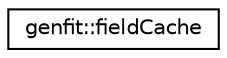 digraph "Graphical Class Hierarchy"
{
 // LATEX_PDF_SIZE
  edge [fontname="Helvetica",fontsize="10",labelfontname="Helvetica",labelfontsize="10"];
  node [fontname="Helvetica",fontsize="10",shape=record];
  rankdir="LR";
  Node0 [label="genfit::fieldCache",height=0.2,width=0.4,color="black", fillcolor="white", style="filled",URL="$structgenfit_1_1fieldCache.html",tooltip="Cache B field at a position. Used by FieldManager."];
}
